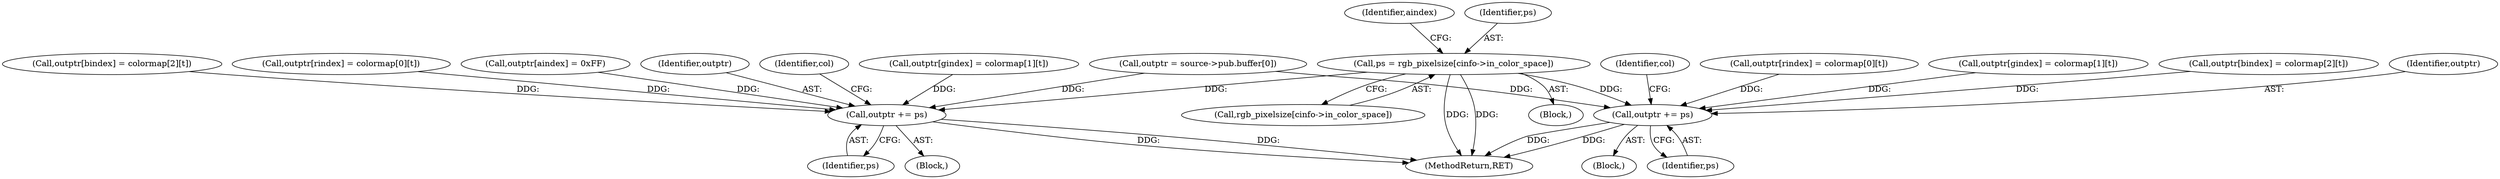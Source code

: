 digraph "0_libjpeg-turbo_9c78a04df4e44ef6487eee99c4258397f4fdca55@API" {
"1000331" [label="(Call,ps = rgb_pixelsize[cinfo->in_color_space])"];
"1000400" [label="(Call,outptr += ps)"];
"1000457" [label="(Call,outptr += ps)"];
"1000353" [label="(Identifier,col)"];
"1000457" [label="(Call,outptr += ps)"];
"1000386" [label="(Call,outptr[bindex] = colormap[2][t])"];
"1000297" [label="(Block,)"];
"1000368" [label="(Call,outptr[rindex] = colormap[0][t])"];
"1000462" [label="(MethodReturn,RET)"];
"1000400" [label="(Call,outptr += ps)"];
"1000333" [label="(Call,rgb_pixelsize[cinfo->in_color_space])"];
"1000402" [label="(Identifier,ps)"];
"1000395" [label="(Call,outptr[aindex] = 0xFF)"];
"1000401" [label="(Identifier,outptr)"];
"1000448" [label="(Call,outptr[bindex] = colormap[2][t])"];
"1000354" [label="(Block,)"];
"1000340" [label="(Identifier,aindex)"];
"1000458" [label="(Identifier,outptr)"];
"1000415" [label="(Identifier,col)"];
"1000332" [label="(Identifier,ps)"];
"1000184" [label="(Call,outptr = source->pub.buffer[0])"];
"1000430" [label="(Call,outptr[rindex] = colormap[0][t])"];
"1000416" [label="(Block,)"];
"1000331" [label="(Call,ps = rgb_pixelsize[cinfo->in_color_space])"];
"1000377" [label="(Call,outptr[gindex] = colormap[1][t])"];
"1000459" [label="(Identifier,ps)"];
"1000439" [label="(Call,outptr[gindex] = colormap[1][t])"];
"1000331" -> "1000297"  [label="AST: "];
"1000331" -> "1000333"  [label="CFG: "];
"1000332" -> "1000331"  [label="AST: "];
"1000333" -> "1000331"  [label="AST: "];
"1000340" -> "1000331"  [label="CFG: "];
"1000331" -> "1000462"  [label="DDG: "];
"1000331" -> "1000462"  [label="DDG: "];
"1000331" -> "1000400"  [label="DDG: "];
"1000331" -> "1000457"  [label="DDG: "];
"1000400" -> "1000354"  [label="AST: "];
"1000400" -> "1000402"  [label="CFG: "];
"1000401" -> "1000400"  [label="AST: "];
"1000402" -> "1000400"  [label="AST: "];
"1000353" -> "1000400"  [label="CFG: "];
"1000400" -> "1000462"  [label="DDG: "];
"1000400" -> "1000462"  [label="DDG: "];
"1000184" -> "1000400"  [label="DDG: "];
"1000386" -> "1000400"  [label="DDG: "];
"1000377" -> "1000400"  [label="DDG: "];
"1000395" -> "1000400"  [label="DDG: "];
"1000368" -> "1000400"  [label="DDG: "];
"1000457" -> "1000416"  [label="AST: "];
"1000457" -> "1000459"  [label="CFG: "];
"1000458" -> "1000457"  [label="AST: "];
"1000459" -> "1000457"  [label="AST: "];
"1000415" -> "1000457"  [label="CFG: "];
"1000457" -> "1000462"  [label="DDG: "];
"1000457" -> "1000462"  [label="DDG: "];
"1000184" -> "1000457"  [label="DDG: "];
"1000439" -> "1000457"  [label="DDG: "];
"1000448" -> "1000457"  [label="DDG: "];
"1000430" -> "1000457"  [label="DDG: "];
}
